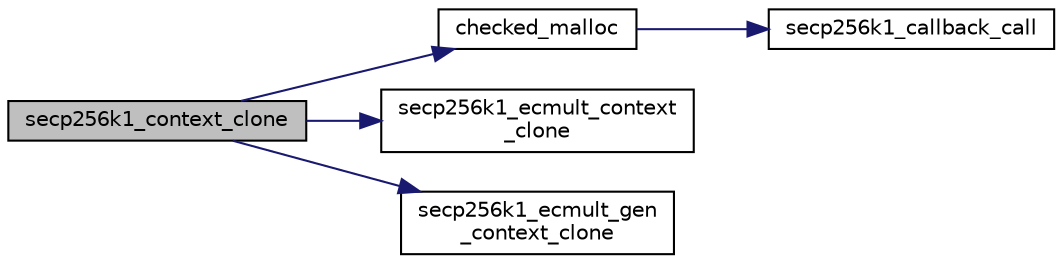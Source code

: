digraph "secp256k1_context_clone"
{
  edge [fontname="Helvetica",fontsize="10",labelfontname="Helvetica",labelfontsize="10"];
  node [fontname="Helvetica",fontsize="10",shape=record];
  rankdir="LR";
  Node28 [label="secp256k1_context_clone",height=0.2,width=0.4,color="black", fillcolor="grey75", style="filled", fontcolor="black"];
  Node28 -> Node29 [color="midnightblue",fontsize="10",style="solid",fontname="Helvetica"];
  Node29 [label="checked_malloc",height=0.2,width=0.4,color="black", fillcolor="white", style="filled",URL="$db/d99/secp256k1_2src_2util_8h.html#a20790114658c559e5048a38694708c3e"];
  Node29 -> Node30 [color="midnightblue",fontsize="10",style="solid",fontname="Helvetica"];
  Node30 [label="secp256k1_callback_call",height=0.2,width=0.4,color="black", fillcolor="white", style="filled",URL="$db/d99/secp256k1_2src_2util_8h.html#af3f36140c71c09ed1d274671518466e0"];
  Node28 -> Node31 [color="midnightblue",fontsize="10",style="solid",fontname="Helvetica"];
  Node31 [label="secp256k1_ecmult_context\l_clone",height=0.2,width=0.4,color="black", fillcolor="white", style="filled",URL="$d2/d94/ecmult_8h.html#a95a3e0c69a07d94a248cdb06328966f6"];
  Node28 -> Node32 [color="midnightblue",fontsize="10",style="solid",fontname="Helvetica"];
  Node32 [label="secp256k1_ecmult_gen\l_context_clone",height=0.2,width=0.4,color="black", fillcolor="white", style="filled",URL="$d6/d76/ecmult__gen_8h.html#aab03a4f94d775718656aabc6b14cfbee"];
}
